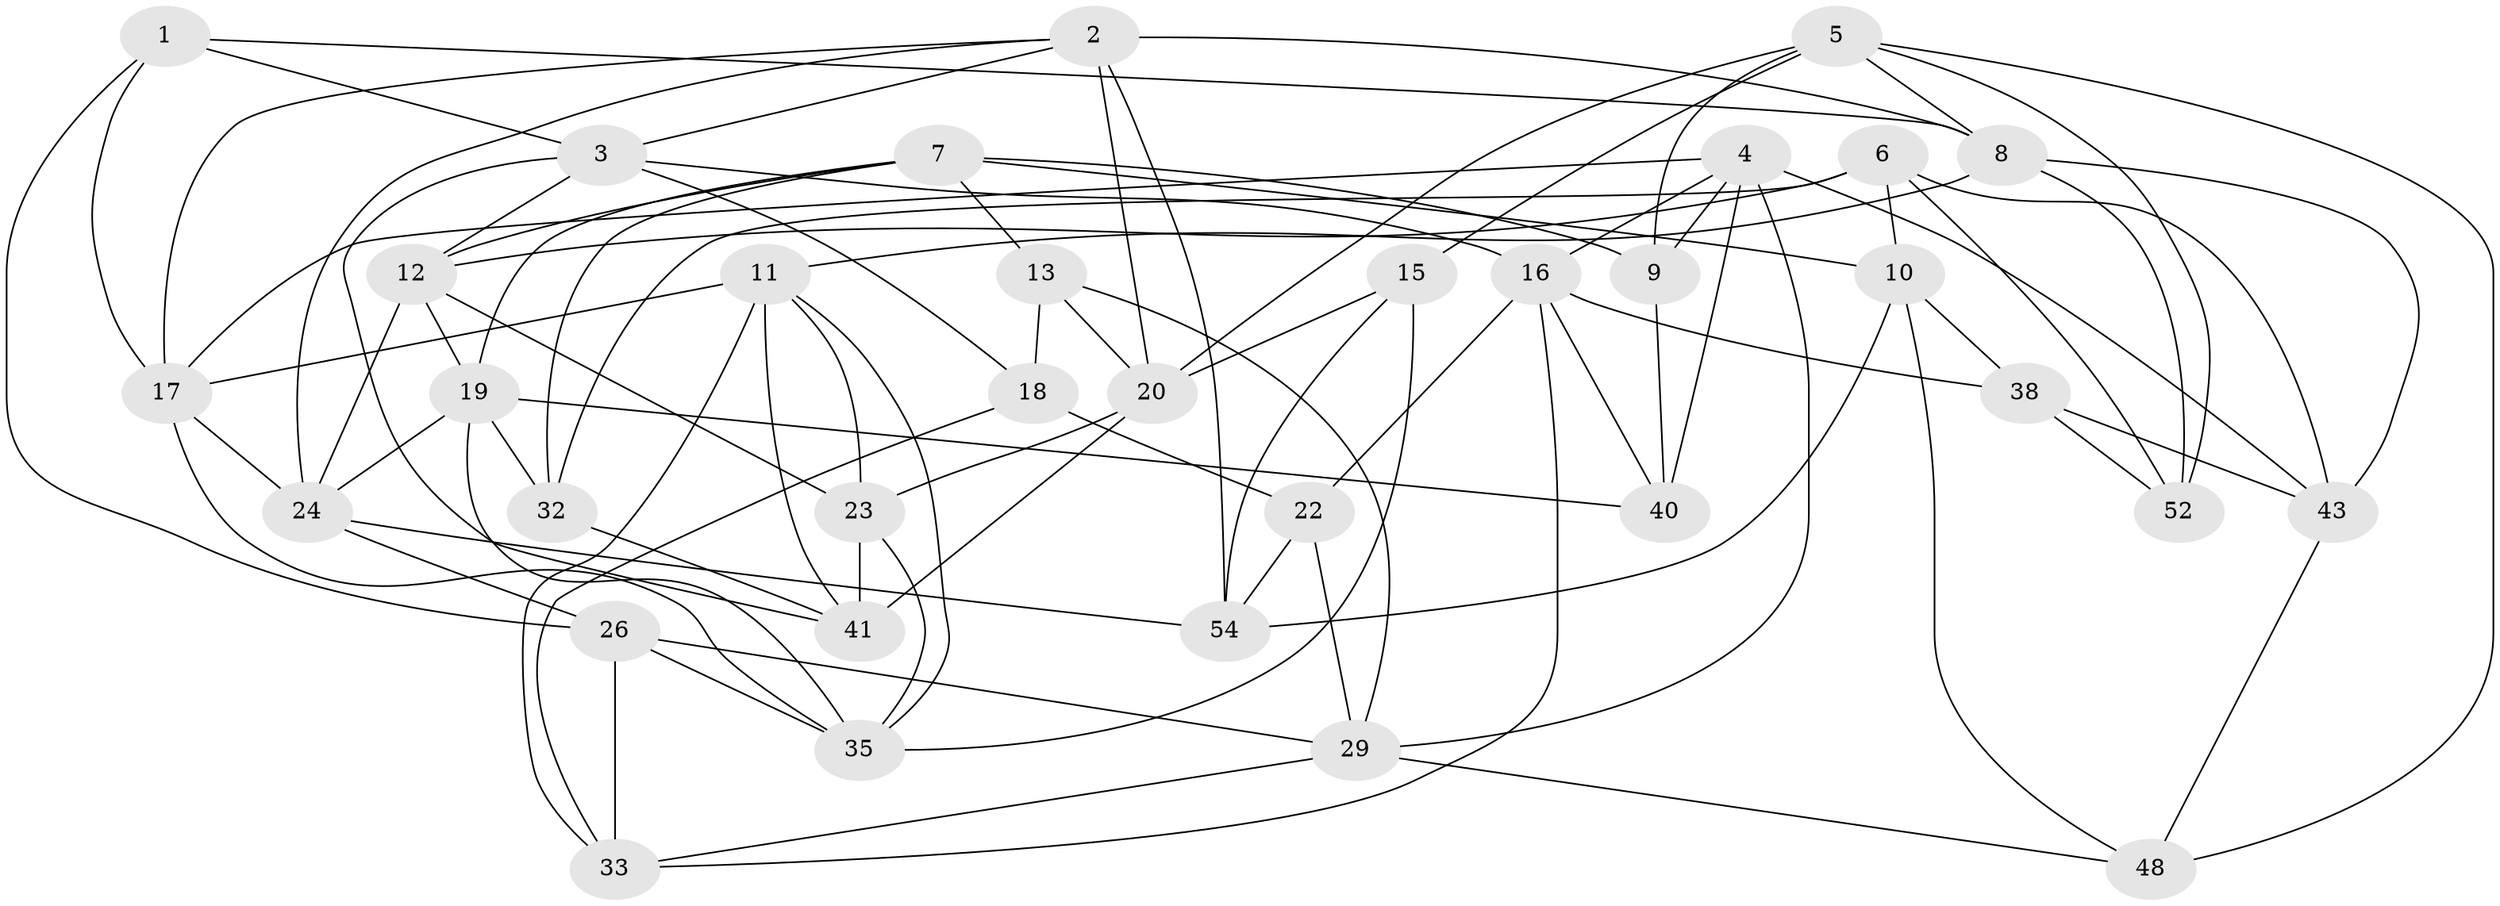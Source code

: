// original degree distribution, {4: 1.0}
// Generated by graph-tools (version 1.1) at 2025/11/02/27/25 16:11:45]
// undirected, 34 vertices, 87 edges
graph export_dot {
graph [start="1"]
  node [color=gray90,style=filled];
  1;
  2 [super="+25"];
  3 [super="+47"];
  4 [super="+46"];
  5 [super="+55"];
  6 [super="+50"];
  7 [super="+28"];
  8 [super="+14"];
  9;
  10 [super="+39"];
  11 [super="+53"];
  12 [super="+51"];
  13;
  15;
  16 [super="+21"];
  17 [super="+45"];
  18;
  19 [super="+49"];
  20 [super="+27"];
  22;
  23 [super="+37"];
  24 [super="+31"];
  26 [super="+34"];
  29 [super="+30"];
  32;
  33 [super="+44"];
  35 [super="+36"];
  38;
  40;
  41 [super="+42"];
  43 [super="+56"];
  48;
  52;
  54 [super="+57"];
  1 -- 17;
  1 -- 3;
  1 -- 8;
  1 -- 26;
  2 -- 8;
  2 -- 20;
  2 -- 24;
  2 -- 17;
  2 -- 3;
  2 -- 54;
  3 -- 16;
  3 -- 18;
  3 -- 12;
  3 -- 41;
  4 -- 9;
  4 -- 17;
  4 -- 40;
  4 -- 43;
  4 -- 29;
  4 -- 16;
  5 -- 9;
  5 -- 20;
  5 -- 8;
  5 -- 48;
  5 -- 52;
  5 -- 15;
  6 -- 43 [weight=2];
  6 -- 52;
  6 -- 10;
  6 -- 32;
  6 -- 12;
  7 -- 32;
  7 -- 19;
  7 -- 10;
  7 -- 9;
  7 -- 13;
  7 -- 12;
  8 -- 11;
  8 -- 52;
  8 -- 43;
  9 -- 40;
  10 -- 54 [weight=2];
  10 -- 48;
  10 -- 38;
  11 -- 35;
  11 -- 33;
  11 -- 41;
  11 -- 17;
  11 -- 23;
  12 -- 19;
  12 -- 24;
  12 -- 23;
  13 -- 18;
  13 -- 20;
  13 -- 29;
  15 -- 35;
  15 -- 20;
  15 -- 54;
  16 -- 22;
  16 -- 40;
  16 -- 33;
  16 -- 38;
  17 -- 35;
  17 -- 24;
  18 -- 33;
  18 -- 22;
  19 -- 35;
  19 -- 32;
  19 -- 24;
  19 -- 40;
  20 -- 23;
  20 -- 41;
  22 -- 29;
  22 -- 54;
  23 -- 41 [weight=2];
  23 -- 35;
  24 -- 54;
  24 -- 26;
  26 -- 33 [weight=2];
  26 -- 29;
  26 -- 35;
  29 -- 48;
  29 -- 33;
  32 -- 41;
  38 -- 52;
  38 -- 43;
  43 -- 48;
}
